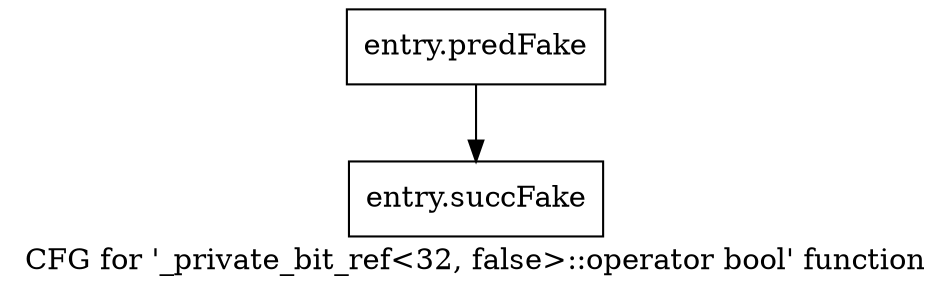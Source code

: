 digraph "CFG for '_private_bit_ref\<32, false\>::operator bool' function" {
	label="CFG for '_private_bit_ref\<32, false\>::operator bool' function";

	Node0x5a880d0 [shape=record,filename="",linenumber="",label="{entry.predFake}"];
	Node0x5a880d0 -> Node0x5b347b0[ callList="" memoryops="" filename="/home/omerfaruk/tools/Xilinx/Vitis_HLS/2023.2/include/etc/ap_private.h" execusionnum="0"];
	Node0x5b347b0 [shape=record,filename="/home/omerfaruk/tools/Xilinx/Vitis_HLS/2023.2/include/etc/ap_private.h",linenumber="6885",label="{entry.succFake}"];
}
